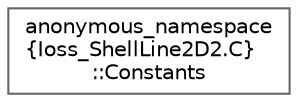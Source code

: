 digraph "Graphical Class Hierarchy"
{
 // INTERACTIVE_SVG=YES
 // LATEX_PDF_SIZE
  bgcolor="transparent";
  edge [fontname=Helvetica,fontsize=10,labelfontname=Helvetica,labelfontsize=10];
  node [fontname=Helvetica,fontsize=10,shape=box,height=0.2,width=0.4];
  rankdir="LR";
  Node0 [id="Node000000",label="anonymous_namespace\l\{Ioss_ShellLine2D2.C\}\l::Constants",height=0.2,width=0.4,color="grey40", fillcolor="white", style="filled",URL="$structanonymous__namespace_02Ioss__ShellLine2D2_8C_03_1_1Constants.html",tooltip=" "];
}
